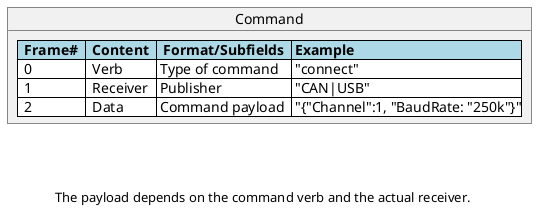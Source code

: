 @startuml

<style>
note {
    backgroundcolor white
    shadowing 0
    linecolor transparent
}
</style>
object Command {
  <#lightblue,#black>|=  Frame#  |=  Content  |=  Format/Subfields  |= Example|
  <#white>|  0  |  Verb      | Type of command | "connect"  |
  <#white>|  1  |  Receiver  | Publisher | "CAN\|USB" |
  <#white>|  2  |  Data      | Command payload | "{"Channel":1, "BaudRate: "250k"}"|
}
note bottom of Command
The payload depends on the command verb and the actual receiver. 
end note
@enduml
